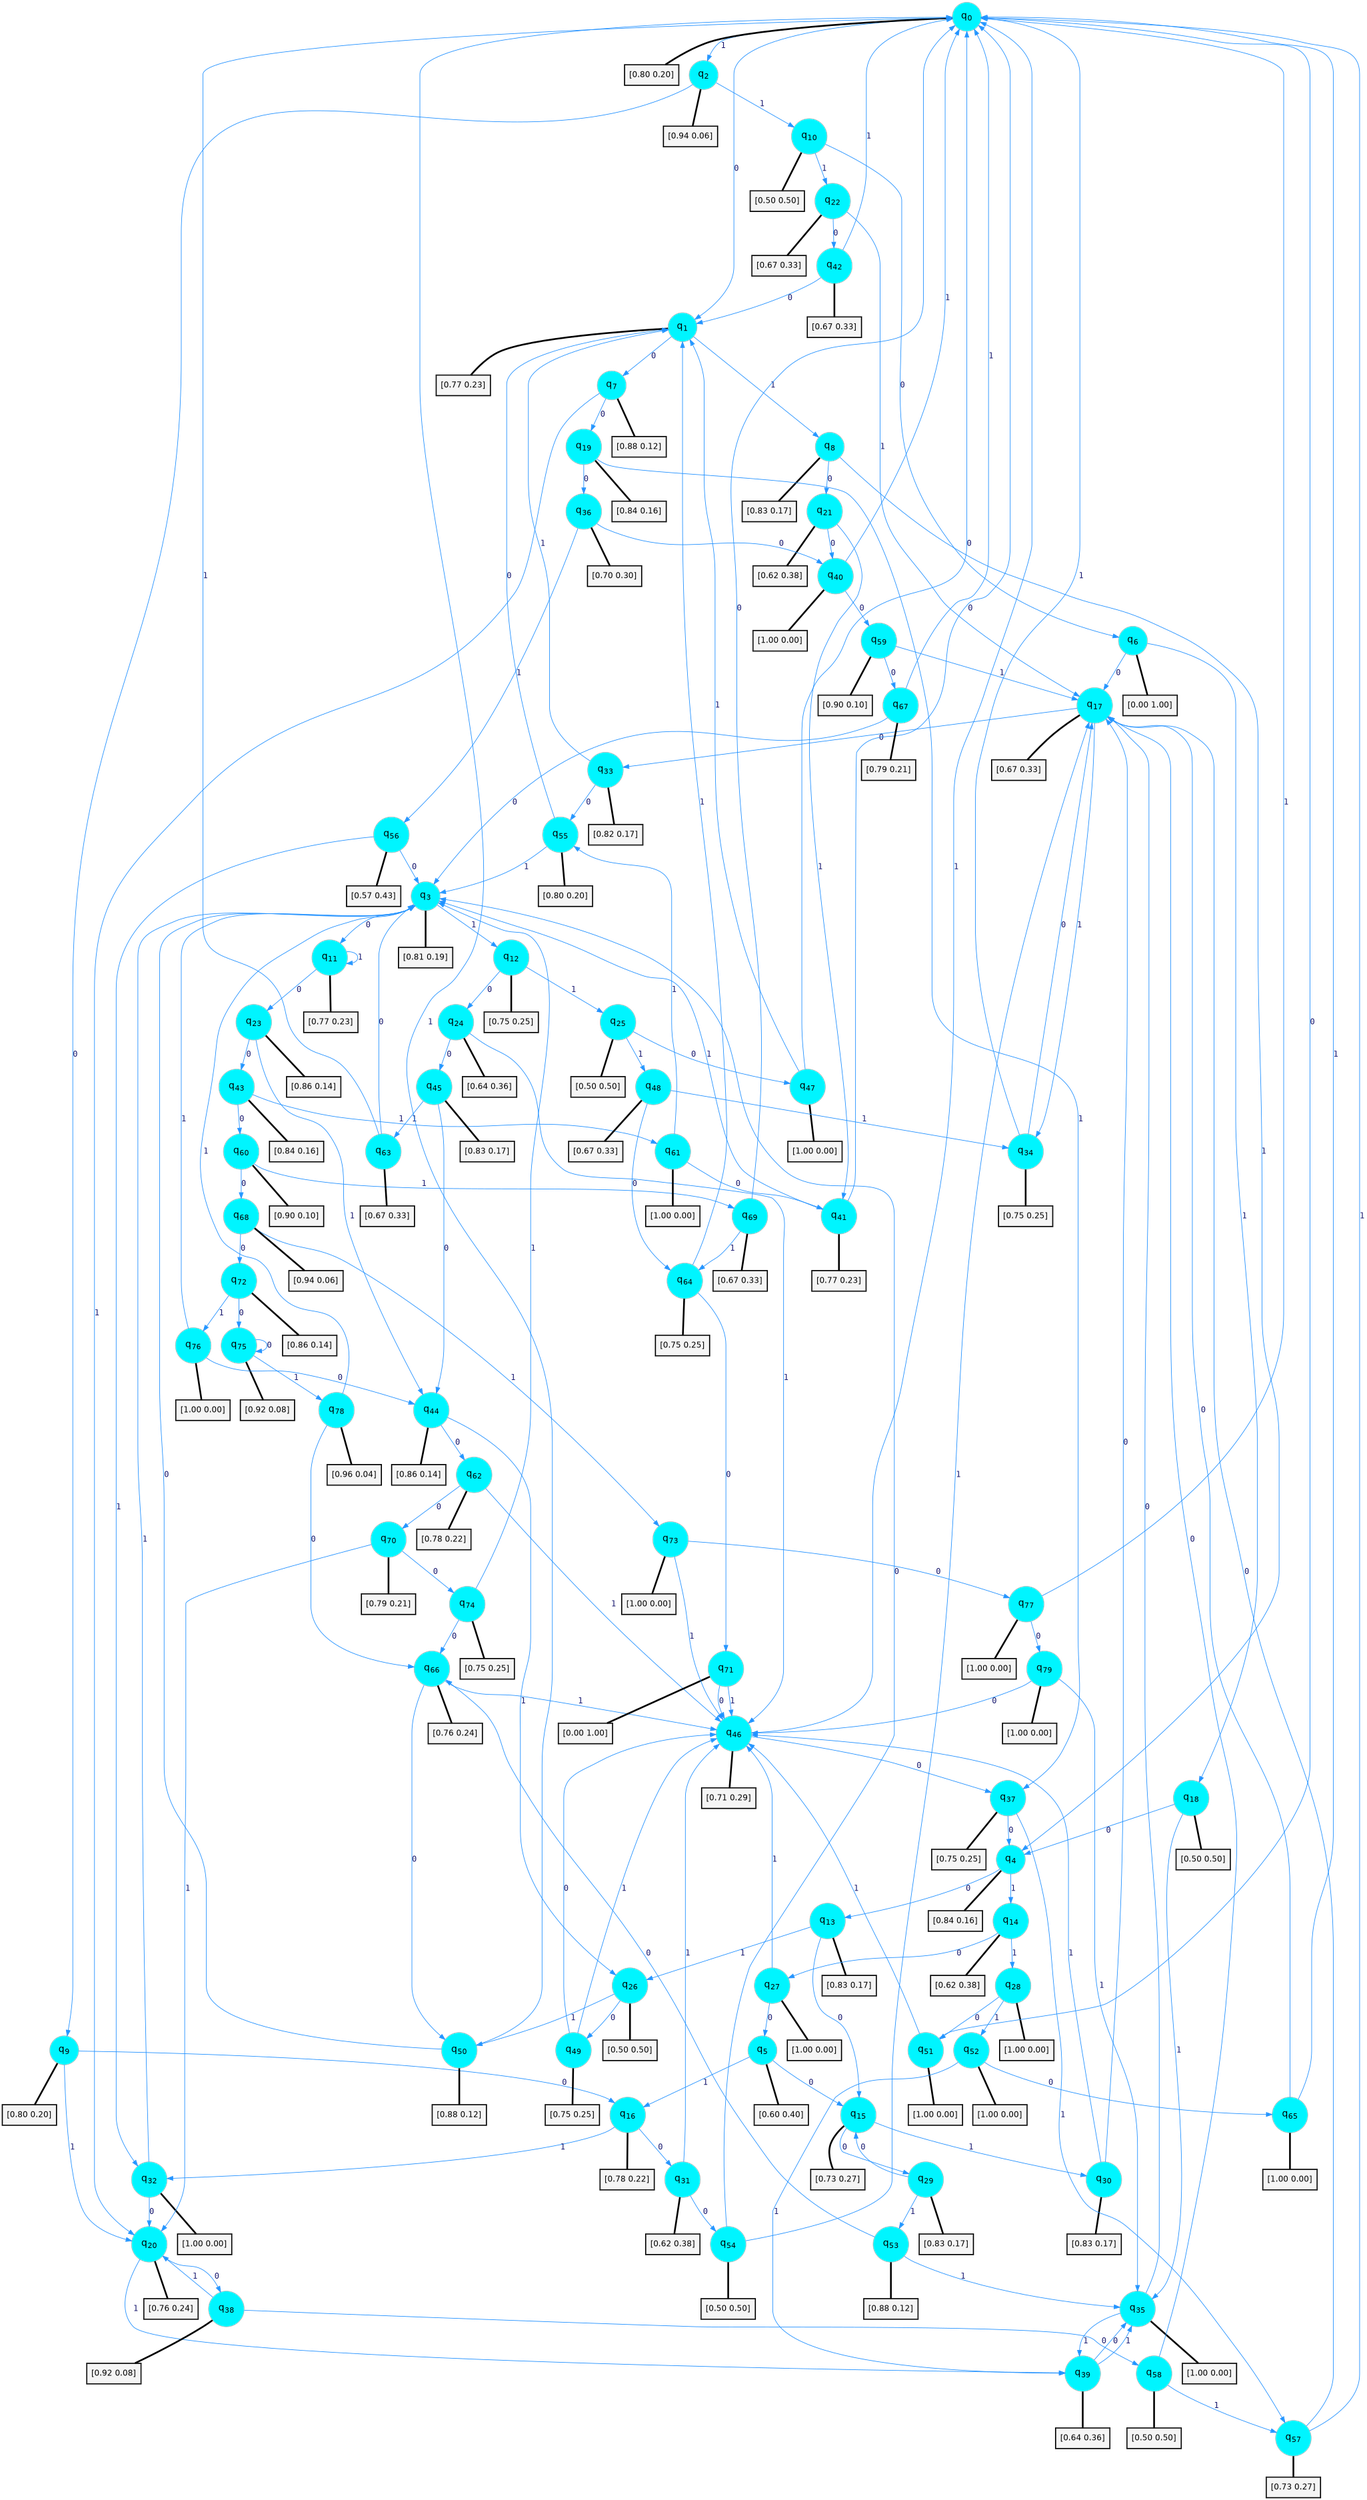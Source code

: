 digraph G {
graph [
bgcolor=transparent, dpi=300, rankdir=TD, size="40,25"];
node [
color=gray, fillcolor=turquoise1, fontcolor=black, fontname=Helvetica, fontsize=16, fontweight=bold, shape=circle, style=filled];
edge [
arrowsize=1, color=dodgerblue1, fontcolor=midnightblue, fontname=courier, fontweight=bold, penwidth=1, style=solid, weight=20];
0[label=<q<SUB>0</SUB>>];
1[label=<q<SUB>1</SUB>>];
2[label=<q<SUB>2</SUB>>];
3[label=<q<SUB>3</SUB>>];
4[label=<q<SUB>4</SUB>>];
5[label=<q<SUB>5</SUB>>];
6[label=<q<SUB>6</SUB>>];
7[label=<q<SUB>7</SUB>>];
8[label=<q<SUB>8</SUB>>];
9[label=<q<SUB>9</SUB>>];
10[label=<q<SUB>10</SUB>>];
11[label=<q<SUB>11</SUB>>];
12[label=<q<SUB>12</SUB>>];
13[label=<q<SUB>13</SUB>>];
14[label=<q<SUB>14</SUB>>];
15[label=<q<SUB>15</SUB>>];
16[label=<q<SUB>16</SUB>>];
17[label=<q<SUB>17</SUB>>];
18[label=<q<SUB>18</SUB>>];
19[label=<q<SUB>19</SUB>>];
20[label=<q<SUB>20</SUB>>];
21[label=<q<SUB>21</SUB>>];
22[label=<q<SUB>22</SUB>>];
23[label=<q<SUB>23</SUB>>];
24[label=<q<SUB>24</SUB>>];
25[label=<q<SUB>25</SUB>>];
26[label=<q<SUB>26</SUB>>];
27[label=<q<SUB>27</SUB>>];
28[label=<q<SUB>28</SUB>>];
29[label=<q<SUB>29</SUB>>];
30[label=<q<SUB>30</SUB>>];
31[label=<q<SUB>31</SUB>>];
32[label=<q<SUB>32</SUB>>];
33[label=<q<SUB>33</SUB>>];
34[label=<q<SUB>34</SUB>>];
35[label=<q<SUB>35</SUB>>];
36[label=<q<SUB>36</SUB>>];
37[label=<q<SUB>37</SUB>>];
38[label=<q<SUB>38</SUB>>];
39[label=<q<SUB>39</SUB>>];
40[label=<q<SUB>40</SUB>>];
41[label=<q<SUB>41</SUB>>];
42[label=<q<SUB>42</SUB>>];
43[label=<q<SUB>43</SUB>>];
44[label=<q<SUB>44</SUB>>];
45[label=<q<SUB>45</SUB>>];
46[label=<q<SUB>46</SUB>>];
47[label=<q<SUB>47</SUB>>];
48[label=<q<SUB>48</SUB>>];
49[label=<q<SUB>49</SUB>>];
50[label=<q<SUB>50</SUB>>];
51[label=<q<SUB>51</SUB>>];
52[label=<q<SUB>52</SUB>>];
53[label=<q<SUB>53</SUB>>];
54[label=<q<SUB>54</SUB>>];
55[label=<q<SUB>55</SUB>>];
56[label=<q<SUB>56</SUB>>];
57[label=<q<SUB>57</SUB>>];
58[label=<q<SUB>58</SUB>>];
59[label=<q<SUB>59</SUB>>];
60[label=<q<SUB>60</SUB>>];
61[label=<q<SUB>61</SUB>>];
62[label=<q<SUB>62</SUB>>];
63[label=<q<SUB>63</SUB>>];
64[label=<q<SUB>64</SUB>>];
65[label=<q<SUB>65</SUB>>];
66[label=<q<SUB>66</SUB>>];
67[label=<q<SUB>67</SUB>>];
68[label=<q<SUB>68</SUB>>];
69[label=<q<SUB>69</SUB>>];
70[label=<q<SUB>70</SUB>>];
71[label=<q<SUB>71</SUB>>];
72[label=<q<SUB>72</SUB>>];
73[label=<q<SUB>73</SUB>>];
74[label=<q<SUB>74</SUB>>];
75[label=<q<SUB>75</SUB>>];
76[label=<q<SUB>76</SUB>>];
77[label=<q<SUB>77</SUB>>];
78[label=<q<SUB>78</SUB>>];
79[label=<q<SUB>79</SUB>>];
80[label="[0.80 0.20]", shape=box,fontcolor=black, fontname=Helvetica, fontsize=14, penwidth=2, fillcolor=whitesmoke,color=black];
81[label="[0.77 0.23]", shape=box,fontcolor=black, fontname=Helvetica, fontsize=14, penwidth=2, fillcolor=whitesmoke,color=black];
82[label="[0.94 0.06]", shape=box,fontcolor=black, fontname=Helvetica, fontsize=14, penwidth=2, fillcolor=whitesmoke,color=black];
83[label="[0.81 0.19]", shape=box,fontcolor=black, fontname=Helvetica, fontsize=14, penwidth=2, fillcolor=whitesmoke,color=black];
84[label="[0.84 0.16]", shape=box,fontcolor=black, fontname=Helvetica, fontsize=14, penwidth=2, fillcolor=whitesmoke,color=black];
85[label="[0.60 0.40]", shape=box,fontcolor=black, fontname=Helvetica, fontsize=14, penwidth=2, fillcolor=whitesmoke,color=black];
86[label="[0.00 1.00]", shape=box,fontcolor=black, fontname=Helvetica, fontsize=14, penwidth=2, fillcolor=whitesmoke,color=black];
87[label="[0.88 0.12]", shape=box,fontcolor=black, fontname=Helvetica, fontsize=14, penwidth=2, fillcolor=whitesmoke,color=black];
88[label="[0.83 0.17]", shape=box,fontcolor=black, fontname=Helvetica, fontsize=14, penwidth=2, fillcolor=whitesmoke,color=black];
89[label="[0.80 0.20]", shape=box,fontcolor=black, fontname=Helvetica, fontsize=14, penwidth=2, fillcolor=whitesmoke,color=black];
90[label="[0.50 0.50]", shape=box,fontcolor=black, fontname=Helvetica, fontsize=14, penwidth=2, fillcolor=whitesmoke,color=black];
91[label="[0.77 0.23]", shape=box,fontcolor=black, fontname=Helvetica, fontsize=14, penwidth=2, fillcolor=whitesmoke,color=black];
92[label="[0.75 0.25]", shape=box,fontcolor=black, fontname=Helvetica, fontsize=14, penwidth=2, fillcolor=whitesmoke,color=black];
93[label="[0.83 0.17]", shape=box,fontcolor=black, fontname=Helvetica, fontsize=14, penwidth=2, fillcolor=whitesmoke,color=black];
94[label="[0.62 0.38]", shape=box,fontcolor=black, fontname=Helvetica, fontsize=14, penwidth=2, fillcolor=whitesmoke,color=black];
95[label="[0.73 0.27]", shape=box,fontcolor=black, fontname=Helvetica, fontsize=14, penwidth=2, fillcolor=whitesmoke,color=black];
96[label="[0.78 0.22]", shape=box,fontcolor=black, fontname=Helvetica, fontsize=14, penwidth=2, fillcolor=whitesmoke,color=black];
97[label="[0.67 0.33]", shape=box,fontcolor=black, fontname=Helvetica, fontsize=14, penwidth=2, fillcolor=whitesmoke,color=black];
98[label="[0.50 0.50]", shape=box,fontcolor=black, fontname=Helvetica, fontsize=14, penwidth=2, fillcolor=whitesmoke,color=black];
99[label="[0.84 0.16]", shape=box,fontcolor=black, fontname=Helvetica, fontsize=14, penwidth=2, fillcolor=whitesmoke,color=black];
100[label="[0.76 0.24]", shape=box,fontcolor=black, fontname=Helvetica, fontsize=14, penwidth=2, fillcolor=whitesmoke,color=black];
101[label="[0.62 0.38]", shape=box,fontcolor=black, fontname=Helvetica, fontsize=14, penwidth=2, fillcolor=whitesmoke,color=black];
102[label="[0.67 0.33]", shape=box,fontcolor=black, fontname=Helvetica, fontsize=14, penwidth=2, fillcolor=whitesmoke,color=black];
103[label="[0.86 0.14]", shape=box,fontcolor=black, fontname=Helvetica, fontsize=14, penwidth=2, fillcolor=whitesmoke,color=black];
104[label="[0.64 0.36]", shape=box,fontcolor=black, fontname=Helvetica, fontsize=14, penwidth=2, fillcolor=whitesmoke,color=black];
105[label="[0.50 0.50]", shape=box,fontcolor=black, fontname=Helvetica, fontsize=14, penwidth=2, fillcolor=whitesmoke,color=black];
106[label="[0.50 0.50]", shape=box,fontcolor=black, fontname=Helvetica, fontsize=14, penwidth=2, fillcolor=whitesmoke,color=black];
107[label="[1.00 0.00]", shape=box,fontcolor=black, fontname=Helvetica, fontsize=14, penwidth=2, fillcolor=whitesmoke,color=black];
108[label="[1.00 0.00]", shape=box,fontcolor=black, fontname=Helvetica, fontsize=14, penwidth=2, fillcolor=whitesmoke,color=black];
109[label="[0.83 0.17]", shape=box,fontcolor=black, fontname=Helvetica, fontsize=14, penwidth=2, fillcolor=whitesmoke,color=black];
110[label="[0.83 0.17]", shape=box,fontcolor=black, fontname=Helvetica, fontsize=14, penwidth=2, fillcolor=whitesmoke,color=black];
111[label="[0.62 0.38]", shape=box,fontcolor=black, fontname=Helvetica, fontsize=14, penwidth=2, fillcolor=whitesmoke,color=black];
112[label="[1.00 0.00]", shape=box,fontcolor=black, fontname=Helvetica, fontsize=14, penwidth=2, fillcolor=whitesmoke,color=black];
113[label="[0.82 0.17]", shape=box,fontcolor=black, fontname=Helvetica, fontsize=14, penwidth=2, fillcolor=whitesmoke,color=black];
114[label="[0.75 0.25]", shape=box,fontcolor=black, fontname=Helvetica, fontsize=14, penwidth=2, fillcolor=whitesmoke,color=black];
115[label="[1.00 0.00]", shape=box,fontcolor=black, fontname=Helvetica, fontsize=14, penwidth=2, fillcolor=whitesmoke,color=black];
116[label="[0.70 0.30]", shape=box,fontcolor=black, fontname=Helvetica, fontsize=14, penwidth=2, fillcolor=whitesmoke,color=black];
117[label="[0.75 0.25]", shape=box,fontcolor=black, fontname=Helvetica, fontsize=14, penwidth=2, fillcolor=whitesmoke,color=black];
118[label="[0.92 0.08]", shape=box,fontcolor=black, fontname=Helvetica, fontsize=14, penwidth=2, fillcolor=whitesmoke,color=black];
119[label="[0.64 0.36]", shape=box,fontcolor=black, fontname=Helvetica, fontsize=14, penwidth=2, fillcolor=whitesmoke,color=black];
120[label="[1.00 0.00]", shape=box,fontcolor=black, fontname=Helvetica, fontsize=14, penwidth=2, fillcolor=whitesmoke,color=black];
121[label="[0.77 0.23]", shape=box,fontcolor=black, fontname=Helvetica, fontsize=14, penwidth=2, fillcolor=whitesmoke,color=black];
122[label="[0.67 0.33]", shape=box,fontcolor=black, fontname=Helvetica, fontsize=14, penwidth=2, fillcolor=whitesmoke,color=black];
123[label="[0.84 0.16]", shape=box,fontcolor=black, fontname=Helvetica, fontsize=14, penwidth=2, fillcolor=whitesmoke,color=black];
124[label="[0.86 0.14]", shape=box,fontcolor=black, fontname=Helvetica, fontsize=14, penwidth=2, fillcolor=whitesmoke,color=black];
125[label="[0.83 0.17]", shape=box,fontcolor=black, fontname=Helvetica, fontsize=14, penwidth=2, fillcolor=whitesmoke,color=black];
126[label="[0.71 0.29]", shape=box,fontcolor=black, fontname=Helvetica, fontsize=14, penwidth=2, fillcolor=whitesmoke,color=black];
127[label="[1.00 0.00]", shape=box,fontcolor=black, fontname=Helvetica, fontsize=14, penwidth=2, fillcolor=whitesmoke,color=black];
128[label="[0.67 0.33]", shape=box,fontcolor=black, fontname=Helvetica, fontsize=14, penwidth=2, fillcolor=whitesmoke,color=black];
129[label="[0.75 0.25]", shape=box,fontcolor=black, fontname=Helvetica, fontsize=14, penwidth=2, fillcolor=whitesmoke,color=black];
130[label="[0.88 0.12]", shape=box,fontcolor=black, fontname=Helvetica, fontsize=14, penwidth=2, fillcolor=whitesmoke,color=black];
131[label="[1.00 0.00]", shape=box,fontcolor=black, fontname=Helvetica, fontsize=14, penwidth=2, fillcolor=whitesmoke,color=black];
132[label="[1.00 0.00]", shape=box,fontcolor=black, fontname=Helvetica, fontsize=14, penwidth=2, fillcolor=whitesmoke,color=black];
133[label="[0.88 0.12]", shape=box,fontcolor=black, fontname=Helvetica, fontsize=14, penwidth=2, fillcolor=whitesmoke,color=black];
134[label="[0.50 0.50]", shape=box,fontcolor=black, fontname=Helvetica, fontsize=14, penwidth=2, fillcolor=whitesmoke,color=black];
135[label="[0.80 0.20]", shape=box,fontcolor=black, fontname=Helvetica, fontsize=14, penwidth=2, fillcolor=whitesmoke,color=black];
136[label="[0.57 0.43]", shape=box,fontcolor=black, fontname=Helvetica, fontsize=14, penwidth=2, fillcolor=whitesmoke,color=black];
137[label="[0.73 0.27]", shape=box,fontcolor=black, fontname=Helvetica, fontsize=14, penwidth=2, fillcolor=whitesmoke,color=black];
138[label="[0.50 0.50]", shape=box,fontcolor=black, fontname=Helvetica, fontsize=14, penwidth=2, fillcolor=whitesmoke,color=black];
139[label="[0.90 0.10]", shape=box,fontcolor=black, fontname=Helvetica, fontsize=14, penwidth=2, fillcolor=whitesmoke,color=black];
140[label="[0.90 0.10]", shape=box,fontcolor=black, fontname=Helvetica, fontsize=14, penwidth=2, fillcolor=whitesmoke,color=black];
141[label="[1.00 0.00]", shape=box,fontcolor=black, fontname=Helvetica, fontsize=14, penwidth=2, fillcolor=whitesmoke,color=black];
142[label="[0.78 0.22]", shape=box,fontcolor=black, fontname=Helvetica, fontsize=14, penwidth=2, fillcolor=whitesmoke,color=black];
143[label="[0.67 0.33]", shape=box,fontcolor=black, fontname=Helvetica, fontsize=14, penwidth=2, fillcolor=whitesmoke,color=black];
144[label="[0.75 0.25]", shape=box,fontcolor=black, fontname=Helvetica, fontsize=14, penwidth=2, fillcolor=whitesmoke,color=black];
145[label="[1.00 0.00]", shape=box,fontcolor=black, fontname=Helvetica, fontsize=14, penwidth=2, fillcolor=whitesmoke,color=black];
146[label="[0.76 0.24]", shape=box,fontcolor=black, fontname=Helvetica, fontsize=14, penwidth=2, fillcolor=whitesmoke,color=black];
147[label="[0.79 0.21]", shape=box,fontcolor=black, fontname=Helvetica, fontsize=14, penwidth=2, fillcolor=whitesmoke,color=black];
148[label="[0.94 0.06]", shape=box,fontcolor=black, fontname=Helvetica, fontsize=14, penwidth=2, fillcolor=whitesmoke,color=black];
149[label="[0.67 0.33]", shape=box,fontcolor=black, fontname=Helvetica, fontsize=14, penwidth=2, fillcolor=whitesmoke,color=black];
150[label="[0.79 0.21]", shape=box,fontcolor=black, fontname=Helvetica, fontsize=14, penwidth=2, fillcolor=whitesmoke,color=black];
151[label="[0.00 1.00]", shape=box,fontcolor=black, fontname=Helvetica, fontsize=14, penwidth=2, fillcolor=whitesmoke,color=black];
152[label="[0.86 0.14]", shape=box,fontcolor=black, fontname=Helvetica, fontsize=14, penwidth=2, fillcolor=whitesmoke,color=black];
153[label="[1.00 0.00]", shape=box,fontcolor=black, fontname=Helvetica, fontsize=14, penwidth=2, fillcolor=whitesmoke,color=black];
154[label="[0.75 0.25]", shape=box,fontcolor=black, fontname=Helvetica, fontsize=14, penwidth=2, fillcolor=whitesmoke,color=black];
155[label="[0.92 0.08]", shape=box,fontcolor=black, fontname=Helvetica, fontsize=14, penwidth=2, fillcolor=whitesmoke,color=black];
156[label="[1.00 0.00]", shape=box,fontcolor=black, fontname=Helvetica, fontsize=14, penwidth=2, fillcolor=whitesmoke,color=black];
157[label="[1.00 0.00]", shape=box,fontcolor=black, fontname=Helvetica, fontsize=14, penwidth=2, fillcolor=whitesmoke,color=black];
158[label="[0.96 0.04]", shape=box,fontcolor=black, fontname=Helvetica, fontsize=14, penwidth=2, fillcolor=whitesmoke,color=black];
159[label="[1.00 0.00]", shape=box,fontcolor=black, fontname=Helvetica, fontsize=14, penwidth=2, fillcolor=whitesmoke,color=black];
0->1 [label=0];
0->2 [label=1];
0->80 [arrowhead=none, penwidth=3,color=black];
1->7 [label=0];
1->8 [label=1];
1->81 [arrowhead=none, penwidth=3,color=black];
2->9 [label=0];
2->10 [label=1];
2->82 [arrowhead=none, penwidth=3,color=black];
3->11 [label=0];
3->12 [label=1];
3->83 [arrowhead=none, penwidth=3,color=black];
4->13 [label=0];
4->14 [label=1];
4->84 [arrowhead=none, penwidth=3,color=black];
5->15 [label=0];
5->16 [label=1];
5->85 [arrowhead=none, penwidth=3,color=black];
6->17 [label=0];
6->18 [label=1];
6->86 [arrowhead=none, penwidth=3,color=black];
7->19 [label=0];
7->20 [label=1];
7->87 [arrowhead=none, penwidth=3,color=black];
8->21 [label=0];
8->4 [label=1];
8->88 [arrowhead=none, penwidth=3,color=black];
9->16 [label=0];
9->20 [label=1];
9->89 [arrowhead=none, penwidth=3,color=black];
10->6 [label=0];
10->22 [label=1];
10->90 [arrowhead=none, penwidth=3,color=black];
11->23 [label=0];
11->11 [label=1];
11->91 [arrowhead=none, penwidth=3,color=black];
12->24 [label=0];
12->25 [label=1];
12->92 [arrowhead=none, penwidth=3,color=black];
13->15 [label=0];
13->26 [label=1];
13->93 [arrowhead=none, penwidth=3,color=black];
14->27 [label=0];
14->28 [label=1];
14->94 [arrowhead=none, penwidth=3,color=black];
15->29 [label=0];
15->30 [label=1];
15->95 [arrowhead=none, penwidth=3,color=black];
16->31 [label=0];
16->32 [label=1];
16->96 [arrowhead=none, penwidth=3,color=black];
17->33 [label=0];
17->34 [label=1];
17->97 [arrowhead=none, penwidth=3,color=black];
18->4 [label=0];
18->35 [label=1];
18->98 [arrowhead=none, penwidth=3,color=black];
19->36 [label=0];
19->37 [label=1];
19->99 [arrowhead=none, penwidth=3,color=black];
20->38 [label=0];
20->39 [label=1];
20->100 [arrowhead=none, penwidth=3,color=black];
21->40 [label=0];
21->41 [label=1];
21->101 [arrowhead=none, penwidth=3,color=black];
22->42 [label=0];
22->17 [label=1];
22->102 [arrowhead=none, penwidth=3,color=black];
23->43 [label=0];
23->44 [label=1];
23->103 [arrowhead=none, penwidth=3,color=black];
24->45 [label=0];
24->46 [label=1];
24->104 [arrowhead=none, penwidth=3,color=black];
25->47 [label=0];
25->48 [label=1];
25->105 [arrowhead=none, penwidth=3,color=black];
26->49 [label=0];
26->50 [label=1];
26->106 [arrowhead=none, penwidth=3,color=black];
27->5 [label=0];
27->46 [label=1];
27->107 [arrowhead=none, penwidth=3,color=black];
28->51 [label=0];
28->52 [label=1];
28->108 [arrowhead=none, penwidth=3,color=black];
29->15 [label=0];
29->53 [label=1];
29->109 [arrowhead=none, penwidth=3,color=black];
30->17 [label=0];
30->46 [label=1];
30->110 [arrowhead=none, penwidth=3,color=black];
31->54 [label=0];
31->46 [label=1];
31->111 [arrowhead=none, penwidth=3,color=black];
32->20 [label=0];
32->3 [label=1];
32->112 [arrowhead=none, penwidth=3,color=black];
33->55 [label=0];
33->1 [label=1];
33->113 [arrowhead=none, penwidth=3,color=black];
34->17 [label=0];
34->0 [label=1];
34->114 [arrowhead=none, penwidth=3,color=black];
35->17 [label=0];
35->39 [label=1];
35->115 [arrowhead=none, penwidth=3,color=black];
36->40 [label=0];
36->56 [label=1];
36->116 [arrowhead=none, penwidth=3,color=black];
37->4 [label=0];
37->57 [label=1];
37->117 [arrowhead=none, penwidth=3,color=black];
38->58 [label=0];
38->20 [label=1];
38->118 [arrowhead=none, penwidth=3,color=black];
39->35 [label=0];
39->35 [label=1];
39->119 [arrowhead=none, penwidth=3,color=black];
40->59 [label=0];
40->0 [label=1];
40->120 [arrowhead=none, penwidth=3,color=black];
41->0 [label=0];
41->3 [label=1];
41->121 [arrowhead=none, penwidth=3,color=black];
42->1 [label=0];
42->0 [label=1];
42->122 [arrowhead=none, penwidth=3,color=black];
43->60 [label=0];
43->61 [label=1];
43->123 [arrowhead=none, penwidth=3,color=black];
44->62 [label=0];
44->26 [label=1];
44->124 [arrowhead=none, penwidth=3,color=black];
45->44 [label=0];
45->63 [label=1];
45->125 [arrowhead=none, penwidth=3,color=black];
46->37 [label=0];
46->0 [label=1];
46->126 [arrowhead=none, penwidth=3,color=black];
47->0 [label=0];
47->1 [label=1];
47->127 [arrowhead=none, penwidth=3,color=black];
48->64 [label=0];
48->34 [label=1];
48->128 [arrowhead=none, penwidth=3,color=black];
49->46 [label=0];
49->46 [label=1];
49->129 [arrowhead=none, penwidth=3,color=black];
50->3 [label=0];
50->0 [label=1];
50->130 [arrowhead=none, penwidth=3,color=black];
51->0 [label=0];
51->46 [label=1];
51->131 [arrowhead=none, penwidth=3,color=black];
52->65 [label=0];
52->39 [label=1];
52->132 [arrowhead=none, penwidth=3,color=black];
53->66 [label=0];
53->35 [label=1];
53->133 [arrowhead=none, penwidth=3,color=black];
54->3 [label=0];
54->17 [label=1];
54->134 [arrowhead=none, penwidth=3,color=black];
55->1 [label=0];
55->3 [label=1];
55->135 [arrowhead=none, penwidth=3,color=black];
56->3 [label=0];
56->32 [label=1];
56->136 [arrowhead=none, penwidth=3,color=black];
57->17 [label=0];
57->0 [label=1];
57->137 [arrowhead=none, penwidth=3,color=black];
58->17 [label=0];
58->57 [label=1];
58->138 [arrowhead=none, penwidth=3,color=black];
59->67 [label=0];
59->17 [label=1];
59->139 [arrowhead=none, penwidth=3,color=black];
60->68 [label=0];
60->69 [label=1];
60->140 [arrowhead=none, penwidth=3,color=black];
61->41 [label=0];
61->55 [label=1];
61->141 [arrowhead=none, penwidth=3,color=black];
62->70 [label=0];
62->46 [label=1];
62->142 [arrowhead=none, penwidth=3,color=black];
63->3 [label=0];
63->0 [label=1];
63->143 [arrowhead=none, penwidth=3,color=black];
64->71 [label=0];
64->1 [label=1];
64->144 [arrowhead=none, penwidth=3,color=black];
65->17 [label=0];
65->0 [label=1];
65->145 [arrowhead=none, penwidth=3,color=black];
66->50 [label=0];
66->46 [label=1];
66->146 [arrowhead=none, penwidth=3,color=black];
67->3 [label=0];
67->0 [label=1];
67->147 [arrowhead=none, penwidth=3,color=black];
68->72 [label=0];
68->73 [label=1];
68->148 [arrowhead=none, penwidth=3,color=black];
69->0 [label=0];
69->64 [label=1];
69->149 [arrowhead=none, penwidth=3,color=black];
70->74 [label=0];
70->20 [label=1];
70->150 [arrowhead=none, penwidth=3,color=black];
71->46 [label=0];
71->46 [label=1];
71->151 [arrowhead=none, penwidth=3,color=black];
72->75 [label=0];
72->76 [label=1];
72->152 [arrowhead=none, penwidth=3,color=black];
73->77 [label=0];
73->46 [label=1];
73->153 [arrowhead=none, penwidth=3,color=black];
74->66 [label=0];
74->3 [label=1];
74->154 [arrowhead=none, penwidth=3,color=black];
75->75 [label=0];
75->78 [label=1];
75->155 [arrowhead=none, penwidth=3,color=black];
76->44 [label=0];
76->3 [label=1];
76->156 [arrowhead=none, penwidth=3,color=black];
77->79 [label=0];
77->0 [label=1];
77->157 [arrowhead=none, penwidth=3,color=black];
78->66 [label=0];
78->3 [label=1];
78->158 [arrowhead=none, penwidth=3,color=black];
79->46 [label=0];
79->35 [label=1];
79->159 [arrowhead=none, penwidth=3,color=black];
}
